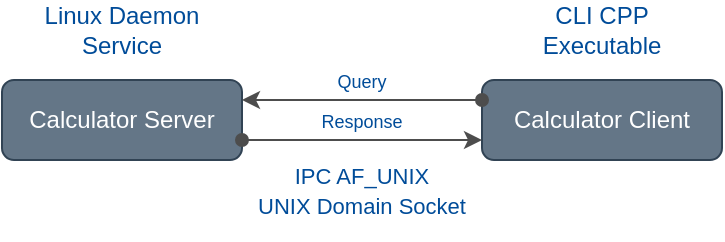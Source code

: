 <mxfile>
    <diagram id="QRWPHXi1QFlKFJdqeMCT" name="Page-1">
        <mxGraphModel dx="450" dy="320" grid="1" gridSize="10" guides="1" tooltips="1" connect="1" arrows="1" fold="1" page="1" pageScale="1" pageWidth="850" pageHeight="1100" background="#ffffff" math="0" shadow="0">
            <root>
                <mxCell id="0"/>
                <mxCell id="1" parent="0"/>
                <mxCell id="2" value="Calculator Server" style="rounded=1;whiteSpace=wrap;html=1;fillColor=#647687;fontColor=#ffffff;strokeColor=#314354;" vertex="1" parent="1">
                    <mxGeometry x="180" y="240" width="120" height="40" as="geometry"/>
                </mxCell>
                <mxCell id="3" value="Calculator Client" style="rounded=1;whiteSpace=wrap;html=1;fillColor=#647687;fontColor=#ffffff;strokeColor=#314354;" vertex="1" parent="1">
                    <mxGeometry x="420" y="240" width="120" height="40" as="geometry"/>
                </mxCell>
                <mxCell id="4" value="" style="endArrow=oval;startArrow=classic;html=1;exitX=1;exitY=0.25;exitDx=0;exitDy=0;endFill=1;entryX=0;entryY=0.25;entryDx=0;entryDy=0;fontColor=#333333;strokeColor=#4D4D4D;" edge="1" parent="1" source="2" target="3">
                    <mxGeometry width="50" height="50" relative="1" as="geometry">
                        <mxPoint x="360" y="310" as="sourcePoint"/>
                        <mxPoint x="370" y="290" as="targetPoint"/>
                    </mxGeometry>
                </mxCell>
                <mxCell id="5" value="&lt;font style=&quot;font-size: 11px;&quot;&gt;IPC AF_UNIX&lt;br&gt;UNIX Domain Socket&lt;/font&gt;" style="text;html=1;strokeColor=none;fillColor=none;align=center;verticalAlign=middle;whiteSpace=wrap;rounded=0;fontColor=#004C99;" vertex="1" parent="1">
                    <mxGeometry x="295" y="270" width="130" height="50" as="geometry"/>
                </mxCell>
                <mxCell id="6" value="&lt;font style=&quot;font-size: 9px;&quot;&gt;Query&lt;/font&gt;" style="text;html=1;strokeColor=none;fillColor=none;align=center;verticalAlign=middle;whiteSpace=wrap;rounded=0;fontColor=#004C99;" vertex="1" parent="1">
                    <mxGeometry x="330" y="230" width="60" height="20" as="geometry"/>
                </mxCell>
                <mxCell id="7" value="" style="endArrow=oval;startArrow=classic;html=1;endFill=1;entryX=1;entryY=0.75;entryDx=0;entryDy=0;exitX=0;exitY=0.75;exitDx=0;exitDy=0;fontColor=#333333;strokeColor=#4D4D4D;" edge="1" parent="1" source="3" target="2">
                    <mxGeometry width="50" height="50" relative="1" as="geometry">
                        <mxPoint x="340" y="360" as="sourcePoint"/>
                        <mxPoint x="430" y="260" as="targetPoint"/>
                    </mxGeometry>
                </mxCell>
                <mxCell id="8" value="&lt;font style=&quot;font-size: 9px;&quot;&gt;Response&lt;/font&gt;" style="text;html=1;strokeColor=none;fillColor=none;align=center;verticalAlign=middle;whiteSpace=wrap;rounded=0;fontColor=#004C99;" vertex="1" parent="1">
                    <mxGeometry x="330" y="250" width="60" height="20" as="geometry"/>
                </mxCell>
                <mxCell id="9" value="Linux Daemon Service" style="text;html=1;strokeColor=none;fillColor=none;align=center;verticalAlign=middle;whiteSpace=wrap;rounded=0;fontColor=#004C99;" vertex="1" parent="1">
                    <mxGeometry x="180" y="200" width="120" height="30" as="geometry"/>
                </mxCell>
                <mxCell id="10" value="CLI CPP Executable" style="text;html=1;strokeColor=none;fillColor=none;align=center;verticalAlign=middle;whiteSpace=wrap;rounded=0;fontColor=#004C99;" vertex="1" parent="1">
                    <mxGeometry x="450" y="200" width="60" height="30" as="geometry"/>
                </mxCell>
            </root>
        </mxGraphModel>
    </diagram>
</mxfile>